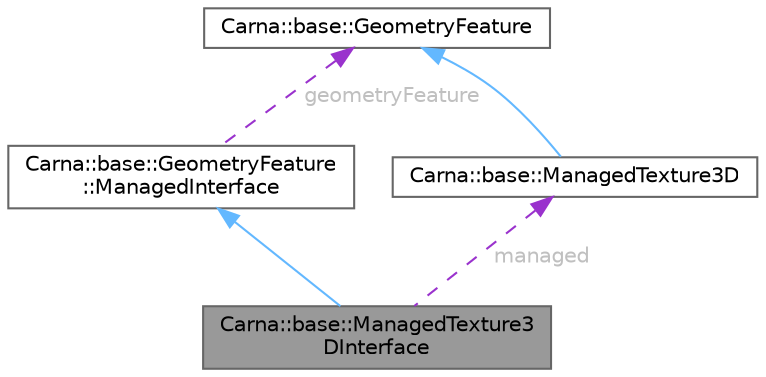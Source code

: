 digraph "Carna::base::ManagedTexture3DInterface"
{
 // LATEX_PDF_SIZE
  bgcolor="transparent";
  edge [fontname=Helvetica,fontsize=10,labelfontname=Helvetica,labelfontsize=10];
  node [fontname=Helvetica,fontsize=10,shape=box,height=0.2,width=0.4];
  Node1 [id="Node000001",label="Carna::base::ManagedTexture3\lDInterface",height=0.2,width=0.4,color="gray40", fillcolor="grey60", style="filled", fontcolor="black",tooltip="Interfaces the Texture<3> that a ManagedTexture3D represents."];
  Node2 -> Node1 [id="edge1_Node000001_Node000002",dir="back",color="steelblue1",style="solid",tooltip=" "];
  Node2 [id="Node000002",label="Carna::base::GeometryFeature\l::ManagedInterface",height=0.2,width=0.4,color="gray40", fillcolor="white", style="filled",URL="$classCarna_1_1base_1_1GeometryFeature_1_1ManagedInterface.html",tooltip="Represents an acquisition of the video resources from a particular GeometryFeature...."];
  Node3 -> Node2 [id="edge2_Node000002_Node000003",dir="back",color="darkorchid3",style="dashed",tooltip=" ",label=" geometryFeature",fontcolor="grey" ];
  Node3 [id="Node000003",label="Carna::base::GeometryFeature",height=0.2,width=0.4,color="gray40", fillcolor="white", style="filled",URL="$classCarna_1_1base_1_1GeometryFeature.html",tooltip="Represents \"components\" that are aggregated by Geometry objects. Closer description is given here."];
  Node4 -> Node1 [id="edge3_Node000001_Node000004",dir="back",color="darkorchid3",style="dashed",tooltip=" ",label=" managed",fontcolor="grey" ];
  Node4 [id="Node000004",label="Carna::base::ManagedTexture3D",height=0.2,width=0.4,color="gray40", fillcolor="white", style="filled",URL="$classCarna_1_1base_1_1ManagedTexture3D.html",tooltip="Represents 3D OpenGL texture object whose lifetime is managed by instances of this class."];
  Node3 -> Node4 [id="edge4_Node000004_Node000003",dir="back",color="steelblue1",style="solid",tooltip=" "];
}
